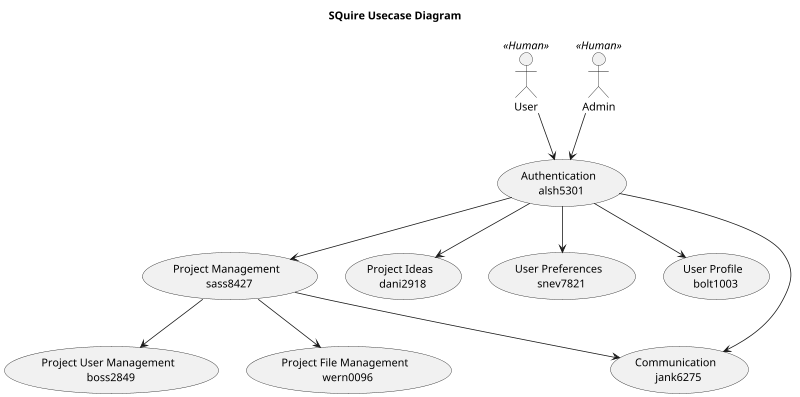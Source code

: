 @startuml
scale 800 width
title SQuire Usecase Diagram
'left to right direction

User << Human >>
Admin << Human >>
'Server << Application >>

User --> (Authentication \n alsh5301)
Admin --> (Authentication \n alsh5301)

(Authentication \n alsh5301) --> (Project Management \n sass8427)
(Authentication \n alsh5301) --> (Project Ideas \n dani2918)
(Authentication \n alsh5301) --> (User Preferences \n snev7821)
(Authentication \n alsh5301) --> (User Profile \n bolt1003)
(Authentication \n alsh5301) --> (Communication \n jank6275)

(Project Management \n sass8427) --> (Communication \n jank6275)
(Project Management \n sass8427) --> (Project User Management \n boss2849)
(Project Management \n sass8427) --> (Project File Management \n wern0096)

/'
Server -- (Authentication \n alsh5301)
Server -- (Project Ideas \n dani2918)
Server -- (User Preferences \n snev7821)
Server -- (User Profile \n bolt1003)
Server -- (Communication \n jank6275)
Server -- (Project Management \n sass8427)
Server -- (Project User Management \n boss2849)
Server -- (Project File Management \n wern0096)
'/

@enduml